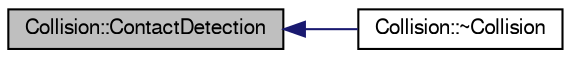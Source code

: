 digraph "Collision::ContactDetection"
{
  edge [fontname="FreeSans",fontsize="10",labelfontname="FreeSans",labelfontsize="10"];
  node [fontname="FreeSans",fontsize="10",shape=record];
  rankdir="LR";
  Node1 [label="Collision::ContactDetection",height=0.2,width=0.4,color="black", fillcolor="grey75", style="filled", fontcolor="black"];
  Node1 -> Node2 [dir="back",color="midnightblue",fontsize="10",style="solid",fontname="FreeSans"];
  Node2 [label="Collision::~Collision",height=0.2,width=0.4,color="black", fillcolor="white", style="filled",URL="$df/dc6/class_collision.html#a4a9711c3581d5ecdeccca21a90dc287a"];
}
